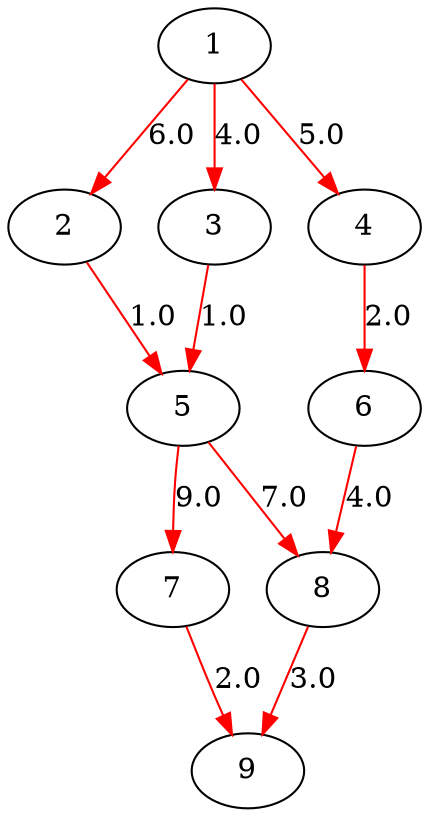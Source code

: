 digraph g {
edge [color = red]
  1 -> 2 [label = 6.0]
  1 -> 3 [label = 4.0]
  1 -> 4 [label = 5.0]
  2 -> 5 [label = 1.0]
  3 -> 5 [label = 1.0]
  4 -> 6 [label = 2.0]
  5 -> 7 [label = 9.0]
  5 -> 8 [label = 7.0]
  6 -> 8 [label = 4.0]
  7 -> 9 [label = 2.0]
  8 -> 9 [label = 3.0]
}